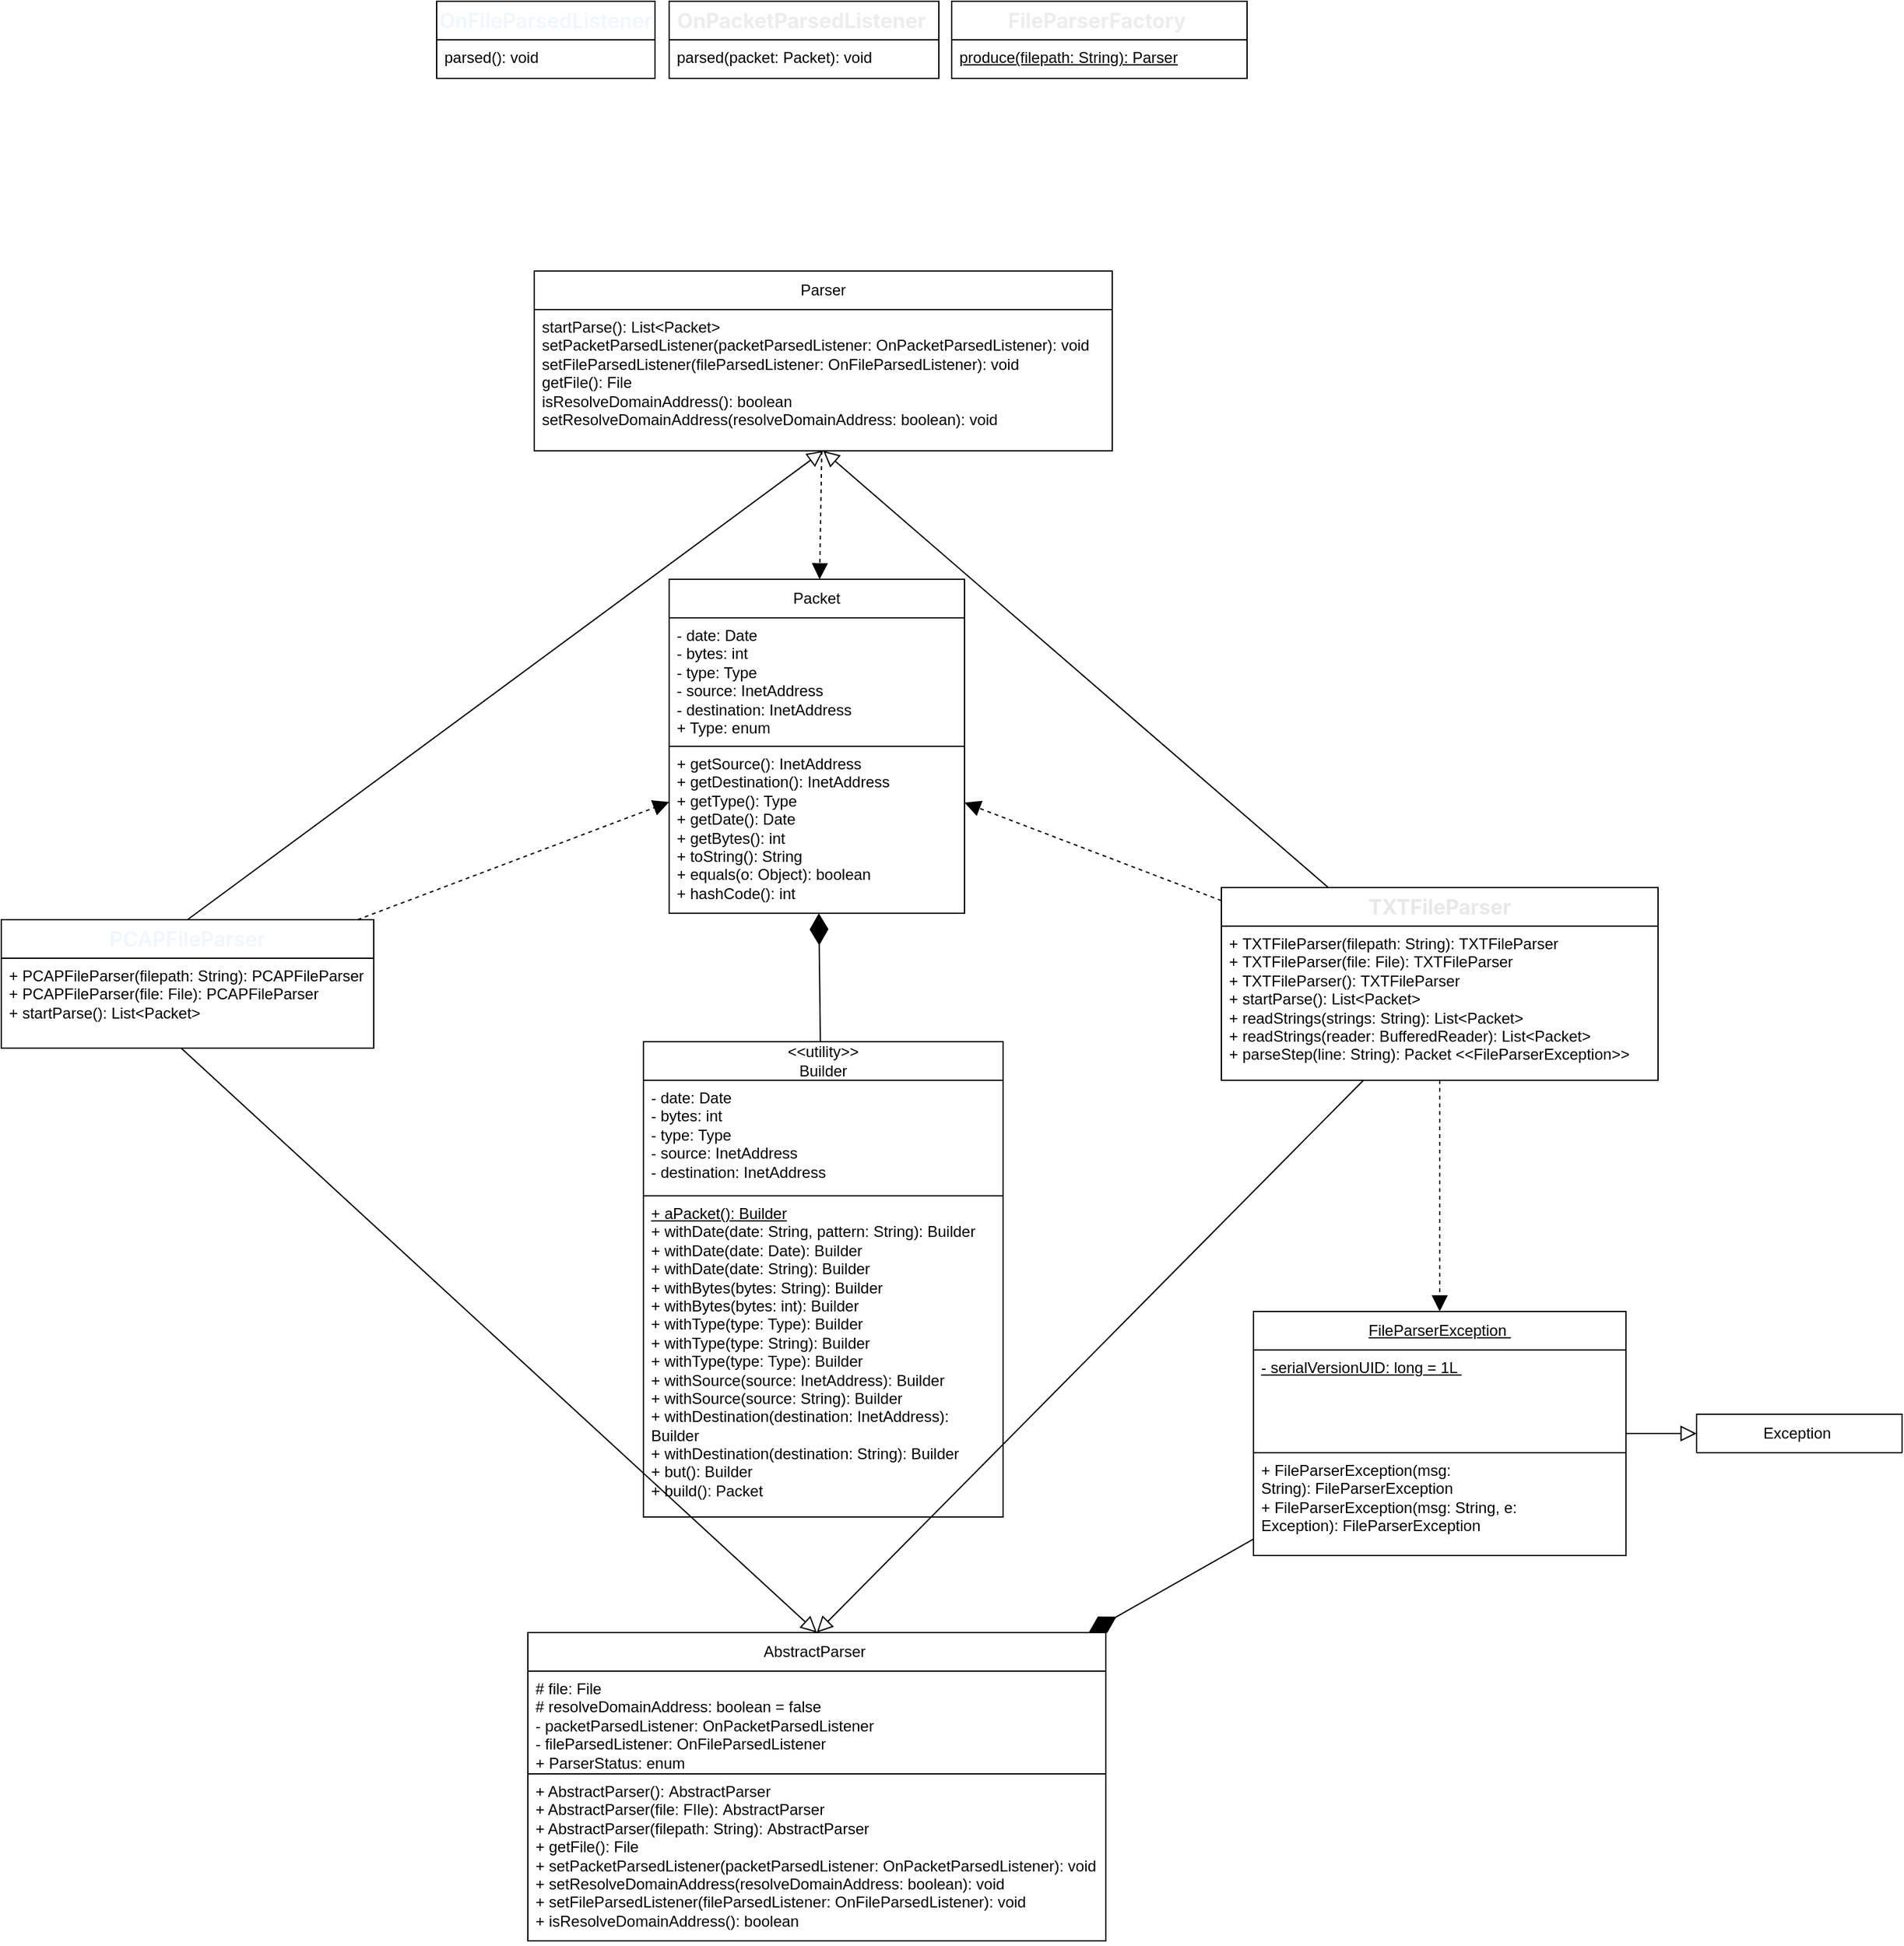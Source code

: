 <mxfile version="26.1.0">
  <diagram name="Страница — 1" id="XYHAIz7-M4xYpszr3OcH">
    <mxGraphModel dx="1121" dy="1353" grid="1" gridSize="10" guides="1" tooltips="1" connect="1" arrows="1" fold="1" page="1" pageScale="1" pageWidth="827" pageHeight="1169" math="0" shadow="0">
      <root>
        <mxCell id="0" />
        <mxCell id="1" parent="0" />
        <mxCell id="Wq5ZTLz32C6b916gWCb0-1" value="Packet" style="swimlane;fontStyle=0;childLayout=stackLayout;horizontal=1;startSize=30;horizontalStack=0;resizeParent=1;resizeParentMax=0;resizeLast=0;collapsible=1;marginBottom=0;whiteSpace=wrap;html=1;" vertex="1" parent="1">
          <mxGeometry x="710" y="480" width="230" height="260" as="geometry">
            <mxRectangle x="800" y="510" width="60" height="30" as="alternateBounds" />
          </mxGeometry>
        </mxCell>
        <mxCell id="Wq5ZTLz32C6b916gWCb0-8" value="- date: Date&lt;div&gt;- bytes: int&lt;br&gt;- type: Type&lt;/div&gt;&lt;div&gt;- source: InetAddress&lt;br&gt;- destination: InetAddress&lt;br&gt;+ Type: enum&lt;/div&gt;" style="text;strokeColor=default;fillColor=none;align=left;verticalAlign=top;spacingLeft=4;spacingRight=4;overflow=hidden;points=[[0,0.5],[1,0.5]];portConstraint=eastwest;rotatable=0;whiteSpace=wrap;html=1;" vertex="1" parent="Wq5ZTLz32C6b916gWCb0-1">
          <mxGeometry y="30" width="230" height="100" as="geometry" />
        </mxCell>
        <mxCell id="Wq5ZTLz32C6b916gWCb0-19" value="+ getSource(): InetAddress&lt;br&gt;+ getDestination(): InetAddress&lt;div&gt;+ getType(): Type&lt;/div&gt;&lt;div&gt;&lt;/div&gt;+ getDate(): Date&lt;div&gt;+ getBytes(): int&lt;/div&gt;&lt;div&gt;+ toString(): String&lt;br&gt;+ equals(o: Object): boolean&lt;br&gt;+ hashCode(): int&lt;br&gt;&lt;/div&gt;" style="text;strokeColor=default;fillColor=none;align=left;verticalAlign=top;spacingLeft=4;spacingRight=4;overflow=hidden;points=[[0,0.5],[1,0.5]];portConstraint=eastwest;rotatable=0;whiteSpace=wrap;html=1;" vertex="1" parent="Wq5ZTLz32C6b916gWCb0-1">
          <mxGeometry y="130" width="230" height="130" as="geometry" />
        </mxCell>
        <mxCell id="Wq5ZTLz32C6b916gWCb0-10" value="&amp;lt;&amp;lt;utility&amp;gt;&amp;gt;&lt;br&gt;Builder" style="swimlane;fontStyle=0;childLayout=stackLayout;horizontal=1;startSize=30;horizontalStack=0;resizeParent=1;resizeParentMax=0;resizeLast=0;collapsible=1;marginBottom=0;whiteSpace=wrap;html=1;" vertex="1" parent="1">
          <mxGeometry x="690" y="840" width="280" height="370" as="geometry">
            <mxRectangle x="790.5" y="580" width="79" height="30" as="alternateBounds" />
          </mxGeometry>
        </mxCell>
        <mxCell id="Wq5ZTLz32C6b916gWCb0-18" value="- date: Date&lt;div&gt;- bytes: int&lt;br&gt;- type: Type&lt;/div&gt;&lt;div&gt;- source: InetAddress&lt;br&gt;- destination: InetAddress&lt;/div&gt;" style="text;strokeColor=default;fillColor=none;align=left;verticalAlign=top;spacingLeft=4;spacingRight=4;overflow=hidden;points=[[0,0.5],[1,0.5]];portConstraint=eastwest;rotatable=0;whiteSpace=wrap;html=1;" vertex="1" parent="Wq5ZTLz32C6b916gWCb0-10">
          <mxGeometry y="30" width="280" height="90" as="geometry" />
        </mxCell>
        <mxCell id="Wq5ZTLz32C6b916gWCb0-11" value="&lt;u&gt;+ aPacket(): Builder&lt;/u&gt;&lt;div&gt;+ withDate(date: String, pattern: String): Builder&lt;/div&gt;&lt;div&gt;+ withDate(date: Date): Builder&lt;br&gt;+ withDate(date: String): Builder&amp;nbsp;&lt;/div&gt;&lt;div&gt;+ withBytes(bytes: String): Builder&lt;br&gt;+ withBytes(bytes: int): Builder&lt;/div&gt;&lt;div&gt;+ withType(type: Type): Builder&lt;/div&gt;&lt;div&gt;&lt;/div&gt;+ withType(type: String): Builder&lt;br&gt;+ withType(type: Type): Builder&lt;br&gt;+ withSource(source: InetAddress): Builder&lt;br&gt;+ withSource(source: String): Builder&lt;div&gt;+ withDestination(destination: InetAddress): Builder&lt;/div&gt;&lt;div&gt;&lt;/div&gt;+ withDestination(destination: String): Builder&lt;div&gt;+ but(): Builder&lt;br&gt;+ build(): Packet&lt;/div&gt;" style="text;strokeColor=none;fillColor=none;align=left;verticalAlign=top;spacingLeft=4;spacingRight=4;overflow=hidden;points=[[0,0.5],[1,0.5]];portConstraint=eastwest;rotatable=0;whiteSpace=wrap;html=1;" vertex="1" parent="Wq5ZTLz32C6b916gWCb0-10">
          <mxGeometry y="120" width="280" height="250" as="geometry" />
        </mxCell>
        <mxCell id="Wq5ZTLz32C6b916gWCb0-14" value="" style="endArrow=diamondThin;html=1;rounded=0;endFill=1;strokeWidth=1;endSize=22;" edge="1" parent="1" source="Wq5ZTLz32C6b916gWCb0-10" target="Wq5ZTLz32C6b916gWCb0-1">
          <mxGeometry width="50" height="50" relative="1" as="geometry">
            <mxPoint x="618.5" y="1060" as="sourcePoint" />
            <mxPoint x="576.57" y="1202.03" as="targetPoint" />
          </mxGeometry>
        </mxCell>
        <mxCell id="Wq5ZTLz32C6b916gWCb0-21" value="Parser" style="swimlane;fontStyle=0;childLayout=stackLayout;horizontal=1;startSize=30;horizontalStack=0;resizeParent=1;resizeParentMax=0;resizeLast=0;collapsible=1;marginBottom=0;whiteSpace=wrap;html=1;" vertex="1" parent="1">
          <mxGeometry x="605" y="240" width="450" height="140" as="geometry">
            <mxRectangle x="810" y="390" width="60" height="30" as="alternateBounds" />
          </mxGeometry>
        </mxCell>
        <mxCell id="Wq5ZTLz32C6b916gWCb0-23" value="startParse(): List&amp;lt;Packet&amp;gt;&lt;br&gt;setPacketParsedListener(packetParsedListener: OnPacketParsedListener):&amp;nbsp;void&amp;nbsp;&lt;br&gt;setFileParsedListener(fileParsedListener: OnFileParsedListener): void&lt;br&gt;getFile(): File&lt;div&gt;isResolveDomainAddress(): boolean&lt;br&gt;setResolveDomainAddress(resolveDomainAddress: boolean): void&lt;/div&gt;" style="text;strokeColor=default;fillColor=none;align=left;verticalAlign=top;spacingLeft=4;spacingRight=4;overflow=hidden;points=[[0,0.5],[1,0.5]];portConstraint=eastwest;rotatable=0;whiteSpace=wrap;html=1;" vertex="1" parent="Wq5ZTLz32C6b916gWCb0-21">
          <mxGeometry y="30" width="450" height="110" as="geometry" />
        </mxCell>
        <mxCell id="Wq5ZTLz32C6b916gWCb0-24" value="&lt;span style=&quot;font-family: -apple-system, BlinkMacSystemFont, &amp;quot;Segoe UI&amp;quot;, &amp;quot;Noto Sans&amp;quot;, Helvetica, Arial, sans-serif, &amp;quot;Apple Color Emoji&amp;quot;, &amp;quot;Segoe UI Emoji&amp;quot;; font-size: 16px; font-weight: 600; text-align: start;&quot;&gt;&lt;font style=&quot;color: light-dark(rgb(240, 246, 252), rgb(237, 237, 237));&quot;&gt;OnFileParsedListener&lt;/font&gt;&lt;/span&gt;" style="swimlane;fontStyle=0;childLayout=stackLayout;horizontal=1;startSize=30;horizontalStack=0;resizeParent=1;resizeParentMax=0;resizeLast=0;collapsible=1;marginBottom=0;whiteSpace=wrap;html=1;" vertex="1" parent="1">
          <mxGeometry x="529" y="30" width="170" height="60" as="geometry">
            <mxRectangle x="529" y="30" width="160" height="30" as="alternateBounds" />
          </mxGeometry>
        </mxCell>
        <mxCell id="Wq5ZTLz32C6b916gWCb0-25" value="parsed(): void" style="text;strokeColor=default;fillColor=none;align=left;verticalAlign=top;spacingLeft=4;spacingRight=4;overflow=hidden;points=[[0,0.5],[1,0.5]];portConstraint=eastwest;rotatable=0;whiteSpace=wrap;html=1;" vertex="1" parent="Wq5ZTLz32C6b916gWCb0-24">
          <mxGeometry y="30" width="170" height="30" as="geometry" />
        </mxCell>
        <mxCell id="Wq5ZTLz32C6b916gWCb0-27" value="&lt;div style=&quot;text-align: start;&quot;&gt;&lt;span style=&quot;background-color: transparent; font-size: 16px;&quot;&gt;&lt;font style=&quot;color: light-dark(rgb(237, 237, 237), rgb(247, 247, 247));&quot; face=&quot;-apple-system, BlinkMacSystemFont, Segoe UI, Noto Sans, Helvetica, Arial, sans-serif, Apple Color Emoji, Segoe UI Emoji&quot;&gt;&lt;b style=&quot;&quot;&gt;OnPacketParsedListener&amp;nbsp;&lt;/b&gt;&lt;/font&gt;&lt;/span&gt;&lt;/div&gt;" style="swimlane;fontStyle=0;childLayout=stackLayout;horizontal=1;startSize=30;horizontalStack=0;resizeParent=1;resizeParentMax=0;resizeLast=0;collapsible=1;marginBottom=0;whiteSpace=wrap;html=1;" vertex="1" parent="1">
          <mxGeometry x="710" y="30" width="210" height="60" as="geometry">
            <mxRectangle x="740" y="20" width="200" height="30" as="alternateBounds" />
          </mxGeometry>
        </mxCell>
        <mxCell id="Wq5ZTLz32C6b916gWCb0-28" value="parsed(packet: Packet): void" style="text;strokeColor=default;fillColor=none;align=left;verticalAlign=top;spacingLeft=4;spacingRight=4;overflow=hidden;points=[[0,0.5],[1,0.5]];portConstraint=eastwest;rotatable=0;whiteSpace=wrap;html=1;" vertex="1" parent="Wq5ZTLz32C6b916gWCb0-27">
          <mxGeometry y="30" width="210" height="30" as="geometry" />
        </mxCell>
        <mxCell id="Wq5ZTLz32C6b916gWCb0-29" value="&lt;div style=&quot;text-align: start;&quot;&gt;&lt;span style=&quot;background-color: transparent; font-size: 16px;&quot;&gt;&lt;font style=&quot;color: light-dark(rgb(237, 237, 237), rgb(239, 239, 239));&quot; face=&quot;-apple-system, BlinkMacSystemFont, Segoe UI, Noto Sans, Helvetica, Arial, sans-serif, Apple Color Emoji, Segoe UI Emoji&quot;&gt;&lt;b style=&quot;&quot;&gt;FileParserFactory&amp;nbsp;&lt;/b&gt;&lt;/font&gt;&lt;/span&gt;&lt;/div&gt;" style="swimlane;fontStyle=0;childLayout=stackLayout;horizontal=1;startSize=30;horizontalStack=0;resizeParent=1;resizeParentMax=0;resizeLast=0;collapsible=1;marginBottom=0;whiteSpace=wrap;html=1;" vertex="1" parent="1">
          <mxGeometry x="930" y="30" width="230" height="60" as="geometry">
            <mxRectangle x="640" y="190" width="140" height="30" as="alternateBounds" />
          </mxGeometry>
        </mxCell>
        <mxCell id="Wq5ZTLz32C6b916gWCb0-30" value="&lt;u&gt;produce(filepath: String): Parser&lt;/u&gt;" style="text;strokeColor=default;fillColor=none;align=left;verticalAlign=top;spacingLeft=4;spacingRight=4;overflow=hidden;points=[[0,0.5],[1,0.5]];portConstraint=eastwest;rotatable=0;whiteSpace=wrap;html=1;" vertex="1" parent="Wq5ZTLz32C6b916gWCb0-29">
          <mxGeometry y="30" width="230" height="30" as="geometry" />
        </mxCell>
        <mxCell id="Wq5ZTLz32C6b916gWCb0-31" value="AbstractParser&amp;nbsp;" style="swimlane;fontStyle=0;childLayout=stackLayout;horizontal=1;startSize=30;horizontalStack=0;resizeParent=1;resizeParentMax=0;resizeLast=0;collapsible=1;marginBottom=0;whiteSpace=wrap;html=1;" vertex="1" parent="1">
          <mxGeometry x="600" y="1300" width="450" height="240" as="geometry">
            <mxRectangle x="770" y="630" width="140" height="30" as="alternateBounds" />
          </mxGeometry>
        </mxCell>
        <mxCell id="Wq5ZTLz32C6b916gWCb0-33" value="# file: File&lt;br&gt;# resolveDomainAddress: boolean = false&lt;br&gt;- packetParsedListener: OnPacketParsedListener&amp;nbsp;&lt;br&gt;- fileParsedListener: OnFileParsedListener&amp;nbsp;&lt;div&gt;+ ParserStatus: enum&lt;/div&gt;" style="text;strokeColor=default;fillColor=none;align=left;verticalAlign=top;spacingLeft=4;spacingRight=4;overflow=hidden;points=[[0,0.5],[1,0.5]];portConstraint=eastwest;rotatable=0;whiteSpace=wrap;html=1;" vertex="1" parent="Wq5ZTLz32C6b916gWCb0-31">
          <mxGeometry y="30" width="450" height="80" as="geometry" />
        </mxCell>
        <mxCell id="Wq5ZTLz32C6b916gWCb0-32" value="+ AbstractParser():&amp;nbsp;AbstractParser&lt;br&gt;+ AbstractParser(file: FIle):&amp;nbsp;AbstractParser&lt;br&gt;+ AbstractParser(filepath: String):&amp;nbsp;AbstractParser&lt;div&gt;+ getFile(): File&lt;br&gt;+ setPacketParsedListener(packetParsedListener: OnPacketParsedListener):&amp;nbsp;void&lt;br&gt;&lt;div&gt;&lt;span style=&quot;background-color: transparent; color: light-dark(rgb(0, 0, 0), rgb(255, 255, 255));&quot;&gt;+ setResolveDomainAddress(resolveDomainAddress: boolean): void&lt;/span&gt;&amp;nbsp;&lt;br&gt;+ setFileParsedListener(fileParsedListener: OnFileParsedListener): void&lt;br&gt;&lt;div&gt;+ isResolveDomainAddress(): boolean&lt;br&gt;&lt;br&gt;&lt;/div&gt;&lt;/div&gt;&lt;/div&gt;" style="text;strokeColor=default;fillColor=none;align=left;verticalAlign=top;spacingLeft=4;spacingRight=4;overflow=hidden;points=[[0,0.5],[1,0.5]];portConstraint=eastwest;rotatable=0;whiteSpace=wrap;html=1;" vertex="1" parent="Wq5ZTLz32C6b916gWCb0-31">
          <mxGeometry y="110" width="450" height="130" as="geometry" />
        </mxCell>
        <mxCell id="Wq5ZTLz32C6b916gWCb0-34" value="&lt;u&gt;FileParserException&amp;nbsp;&lt;/u&gt;" style="swimlane;fontStyle=0;childLayout=stackLayout;horizontal=1;startSize=30;horizontalStack=0;resizeParent=1;resizeParentMax=0;resizeLast=0;collapsible=1;marginBottom=0;whiteSpace=wrap;html=1;" vertex="1" parent="1">
          <mxGeometry x="1165" y="1050" width="290" height="190" as="geometry">
            <mxRectangle x="690" y="910" width="140" height="30" as="alternateBounds" />
          </mxGeometry>
        </mxCell>
        <mxCell id="Wq5ZTLz32C6b916gWCb0-35" value="&lt;u&gt;- serialVersionUID: long = 1L&amp;nbsp;&lt;/u&gt;" style="text;strokeColor=default;fillColor=none;align=left;verticalAlign=top;spacingLeft=4;spacingRight=4;overflow=hidden;points=[[0,0.5],[1,0.5]];portConstraint=eastwest;rotatable=0;whiteSpace=wrap;html=1;" vertex="1" parent="Wq5ZTLz32C6b916gWCb0-34">
          <mxGeometry y="30" width="290" height="80" as="geometry" />
        </mxCell>
        <mxCell id="Wq5ZTLz32C6b916gWCb0-36" value="&lt;div&gt;&lt;div&gt;&lt;div&gt;+&amp;nbsp;FileParserException(msg: String):&amp;nbsp;FileParserException&amp;nbsp;&lt;/div&gt;&lt;/div&gt;&lt;/div&gt;&lt;div&gt;+&amp;nbsp;FileParserException(msg: String, e: Exc&lt;span style=&quot;background-color: transparent; color: light-dark(rgb(0, 0, 0), rgb(255, 255, 255));&quot;&gt;eption):&amp;nbsp;FileParserException&amp;nbsp;&lt;/span&gt;&lt;/div&gt;" style="text;strokeColor=default;fillColor=none;align=left;verticalAlign=top;spacingLeft=4;spacingRight=4;overflow=hidden;points=[[0,0.5],[1,0.5]];portConstraint=eastwest;rotatable=0;whiteSpace=wrap;html=1;" vertex="1" parent="Wq5ZTLz32C6b916gWCb0-34">
          <mxGeometry y="110" width="290" height="80" as="geometry" />
        </mxCell>
        <mxCell id="Wq5ZTLz32C6b916gWCb0-37" value="Exception&amp;nbsp;" style="swimlane;fontStyle=0;childLayout=stackLayout;horizontal=1;startSize=30;horizontalStack=0;resizeParent=1;resizeParentMax=0;resizeLast=0;collapsible=1;marginBottom=0;whiteSpace=wrap;html=1;" vertex="1" collapsed="1" parent="1">
          <mxGeometry x="1510" y="1130" width="160" height="30" as="geometry">
            <mxRectangle x="1000" y="980" width="290" height="190" as="alternateBounds" />
          </mxGeometry>
        </mxCell>
        <mxCell id="Wq5ZTLz32C6b916gWCb0-38" value="" style="text;strokeColor=default;fillColor=none;align=left;verticalAlign=top;spacingLeft=4;spacingRight=4;overflow=hidden;points=[[0,0.5],[1,0.5]];portConstraint=eastwest;rotatable=0;whiteSpace=wrap;html=1;" vertex="1" parent="Wq5ZTLz32C6b916gWCb0-37">
          <mxGeometry y="30" width="290" height="80" as="geometry" />
        </mxCell>
        <mxCell id="Wq5ZTLz32C6b916gWCb0-39" value="" style="text;strokeColor=default;fillColor=none;align=left;verticalAlign=top;spacingLeft=4;spacingRight=4;overflow=hidden;points=[[0,0.5],[1,0.5]];portConstraint=eastwest;rotatable=0;whiteSpace=wrap;html=1;" vertex="1" parent="Wq5ZTLz32C6b916gWCb0-37">
          <mxGeometry y="110" width="290" height="80" as="geometry" />
        </mxCell>
        <mxCell id="Wq5ZTLz32C6b916gWCb0-40" value="" style="endArrow=block;html=1;rounded=0;endSize=10;endFill=0;" edge="1" parent="1" source="Wq5ZTLz32C6b916gWCb0-34" target="Wq5ZTLz32C6b916gWCb0-37">
          <mxGeometry width="50" height="50" relative="1" as="geometry">
            <mxPoint x="950" y="1220" as="sourcePoint" />
            <mxPoint x="1020" y="1210" as="targetPoint" />
          </mxGeometry>
        </mxCell>
        <mxCell id="Wq5ZTLz32C6b916gWCb0-42" value="" style="endArrow=diamondThin;html=1;rounded=0;endFill=1;strokeWidth=1;endSize=22;" edge="1" parent="1" source="Wq5ZTLz32C6b916gWCb0-34" target="Wq5ZTLz32C6b916gWCb0-31">
          <mxGeometry width="50" height="50" relative="1" as="geometry">
            <mxPoint x="451" y="1039" as="sourcePoint" />
            <mxPoint x="988.667" y="1410.0" as="targetPoint" />
          </mxGeometry>
        </mxCell>
        <mxCell id="Wq5ZTLz32C6b916gWCb0-43" value="&lt;div style=&quot;text-align: start;&quot;&gt;&lt;span style=&quot;font-family: -apple-system, BlinkMacSystemFont, &amp;quot;Segoe UI&amp;quot;, &amp;quot;Noto Sans&amp;quot;, Helvetica, Arial, sans-serif, &amp;quot;Apple Color Emoji&amp;quot;, &amp;quot;Segoe UI Emoji&amp;quot;; font-size: 16px; font-weight: 600;&quot;&gt;&lt;font style=&quot;color: light-dark(rgb(240, 246, 252), rgb(232, 232, 232));&quot;&gt;PCAPFileParser&lt;/font&gt;&lt;/span&gt;&lt;/div&gt;" style="swimlane;fontStyle=0;childLayout=stackLayout;horizontal=1;startSize=30;horizontalStack=0;resizeParent=1;resizeParentMax=0;resizeLast=0;collapsible=1;marginBottom=0;whiteSpace=wrap;html=1;" vertex="1" parent="1">
          <mxGeometry x="190" y="745" width="290" height="100" as="geometry">
            <mxRectangle x="450" y="400" width="140" height="30" as="alternateBounds" />
          </mxGeometry>
        </mxCell>
        <mxCell id="Wq5ZTLz32C6b916gWCb0-44" value="+&amp;nbsp;PCAPFileParser(filepath: String):&amp;nbsp;PCAPFileParser&lt;br&gt;+&amp;nbsp;PCAPFileParser(file: File):&amp;nbsp;PCAPFileParser&lt;br&gt;+ startParse(): List&amp;lt;Packet&amp;gt;" style="text;strokeColor=default;fillColor=none;align=left;verticalAlign=top;spacingLeft=4;spacingRight=4;overflow=hidden;points=[[0,0.5],[1,0.5]];portConstraint=eastwest;rotatable=0;whiteSpace=wrap;html=1;" vertex="1" parent="Wq5ZTLz32C6b916gWCb0-43">
          <mxGeometry y="30" width="290" height="70" as="geometry" />
        </mxCell>
        <mxCell id="Wq5ZTLz32C6b916gWCb0-46" value="" style="endArrow=block;html=1;rounded=0;endSize=10;endFill=0;exitX=0.483;exitY=1;exitDx=0;exitDy=0;exitPerimeter=0;entryX=0.5;entryY=0;entryDx=0;entryDy=0;" edge="1" parent="1" source="Wq5ZTLz32C6b916gWCb0-44" target="Wq5ZTLz32C6b916gWCb0-31">
          <mxGeometry width="50" height="50" relative="1" as="geometry">
            <mxPoint x="625" y="580" as="sourcePoint" />
            <mxPoint x="840" y="550" as="targetPoint" />
          </mxGeometry>
        </mxCell>
        <mxCell id="Wq5ZTLz32C6b916gWCb0-47" value="" style="endArrow=block;html=1;rounded=0;endSize=10;endFill=0;exitX=0.5;exitY=0;exitDx=0;exitDy=0;entryX=0.5;entryY=1;entryDx=0;entryDy=0;" edge="1" parent="1" source="Wq5ZTLz32C6b916gWCb0-43" target="Wq5ZTLz32C6b916gWCb0-21">
          <mxGeometry width="50" height="50" relative="1" as="geometry">
            <mxPoint x="390" y="480" as="sourcePoint" />
            <mxPoint x="390" y="620" as="targetPoint" />
          </mxGeometry>
        </mxCell>
        <mxCell id="Wq5ZTLz32C6b916gWCb0-48" value="&lt;div style=&quot;text-align: start;&quot;&gt;&lt;font style=&quot;color: light-dark(rgb(232, 232, 232), rgb(249, 249, 249));&quot; face=&quot;-apple-system, BlinkMacSystemFont, Segoe UI, Noto Sans, Helvetica, Arial, sans-serif, Apple Color Emoji, Segoe UI Emoji&quot;&gt;&lt;span style=&quot;font-size: 16px;&quot;&gt;&lt;b style=&quot;&quot;&gt;TXTFileParser&lt;/b&gt;&lt;/span&gt;&lt;/font&gt;&lt;/div&gt;" style="swimlane;fontStyle=0;childLayout=stackLayout;horizontal=1;startSize=30;horizontalStack=0;resizeParent=1;resizeParentMax=0;resizeLast=0;collapsible=1;marginBottom=0;whiteSpace=wrap;html=1;" vertex="1" parent="1">
          <mxGeometry x="1140" y="720" width="340" height="150" as="geometry">
            <mxRectangle x="450" y="400" width="140" height="30" as="alternateBounds" />
          </mxGeometry>
        </mxCell>
        <mxCell id="Wq5ZTLz32C6b916gWCb0-49" value="+&amp;nbsp;TXTFileParser(filepath: String):&amp;nbsp;TXTFileParser&lt;br&gt;+&amp;nbsp;TXTFileParser(file: File):&amp;nbsp;TXTFileParser&lt;br&gt;+&amp;nbsp;TXTFileParser():&amp;nbsp;TXTFileParser&lt;br&gt;+ startParse(): List&amp;lt;Packet&amp;gt;&lt;br&gt;+ readStrings(strings: String): List&amp;lt;Packet&amp;gt;&lt;br&gt;+ readStrings(reader: BufferedReader): List&amp;lt;Packet&amp;gt;&lt;br&gt;+&amp;nbsp;parseStep(line: String): Packet &amp;lt;&amp;lt;FileParserException&amp;gt;&amp;gt;" style="text;strokeColor=default;fillColor=none;align=left;verticalAlign=top;spacingLeft=4;spacingRight=4;overflow=hidden;points=[[0,0.5],[1,0.5]];portConstraint=eastwest;rotatable=0;whiteSpace=wrap;html=1;" vertex="1" parent="Wq5ZTLz32C6b916gWCb0-48">
          <mxGeometry y="30" width="340" height="120" as="geometry" />
        </mxCell>
        <mxCell id="Wq5ZTLz32C6b916gWCb0-50" value="" style="endArrow=block;html=1;rounded=0;endSize=10;endFill=0;entryX=0.5;entryY=1;entryDx=0;entryDy=0;" edge="1" parent="1" source="Wq5ZTLz32C6b916gWCb0-48" target="Wq5ZTLz32C6b916gWCb0-21">
          <mxGeometry width="50" height="50" relative="1" as="geometry">
            <mxPoint x="850" y="445" as="sourcePoint" />
            <mxPoint x="1105" y="380" as="targetPoint" />
          </mxGeometry>
        </mxCell>
        <mxCell id="Wq5ZTLz32C6b916gWCb0-51" value="" style="endArrow=block;html=1;rounded=0;endSize=10;endFill=0;entryX=0.5;entryY=0;entryDx=0;entryDy=0;" edge="1" parent="1" source="Wq5ZTLz32C6b916gWCb0-49" target="Wq5ZTLz32C6b916gWCb0-31">
          <mxGeometry width="50" height="50" relative="1" as="geometry">
            <mxPoint x="960" y="685" as="sourcePoint" />
            <mxPoint x="1155" y="730" as="targetPoint" />
          </mxGeometry>
        </mxCell>
        <mxCell id="Wq5ZTLz32C6b916gWCb0-52" value="" style="endArrow=block;html=1;rounded=0;endSize=10;endFill=1;dashed=1;" edge="1" parent="1" source="Wq5ZTLz32C6b916gWCb0-49" target="Wq5ZTLz32C6b916gWCb0-34">
          <mxGeometry width="50" height="50" relative="1" as="geometry">
            <mxPoint x="1215" y="730" as="sourcePoint" />
            <mxPoint x="1100" y="762" as="targetPoint" />
          </mxGeometry>
        </mxCell>
        <mxCell id="Wq5ZTLz32C6b916gWCb0-53" value="" style="endArrow=block;html=1;rounded=0;endSize=10;endFill=1;dashed=1;" edge="1" parent="1" source="Wq5ZTLz32C6b916gWCb0-43" target="Wq5ZTLz32C6b916gWCb0-1">
          <mxGeometry width="50" height="50" relative="1" as="geometry">
            <mxPoint x="540" y="770" as="sourcePoint" />
            <mxPoint x="543" y="1120" as="targetPoint" />
          </mxGeometry>
        </mxCell>
        <mxCell id="Wq5ZTLz32C6b916gWCb0-54" value="" style="endArrow=block;html=1;rounded=0;endSize=10;endFill=1;dashed=1;" edge="1" parent="1" source="Wq5ZTLz32C6b916gWCb0-48" target="Wq5ZTLz32C6b916gWCb0-1">
          <mxGeometry width="50" height="50" relative="1" as="geometry">
            <mxPoint x="561" y="595" as="sourcePoint" />
            <mxPoint x="510" y="670" as="targetPoint" />
          </mxGeometry>
        </mxCell>
        <mxCell id="Wq5ZTLz32C6b916gWCb0-55" value="" style="endArrow=block;html=1;rounded=0;endSize=10;endFill=1;dashed=1;" edge="1" parent="1" source="Wq5ZTLz32C6b916gWCb0-21" target="Wq5ZTLz32C6b916gWCb0-1">
          <mxGeometry width="50" height="50" relative="1" as="geometry">
            <mxPoint x="670" y="170" as="sourcePoint" />
            <mxPoint x="230" y="266" as="targetPoint" />
          </mxGeometry>
        </mxCell>
      </root>
    </mxGraphModel>
  </diagram>
</mxfile>
